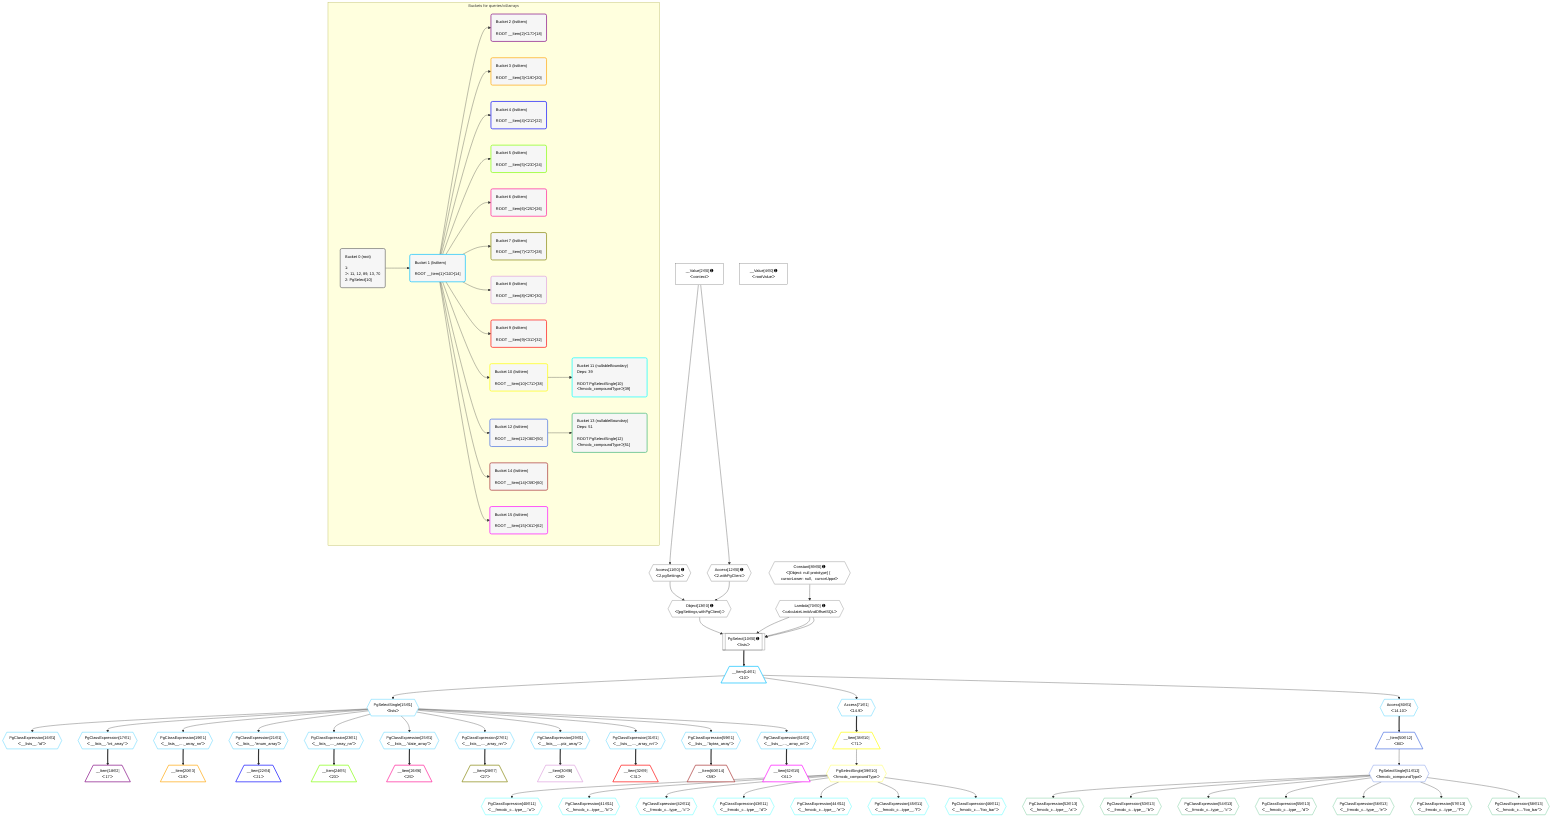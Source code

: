 %%{init: {'themeVariables': { 'fontSize': '12px'}}}%%
graph TD
    classDef path fill:#eee,stroke:#000,color:#000
    classDef plan fill:#fff,stroke-width:1px,color:#000
    classDef itemplan fill:#fff,stroke-width:2px,color:#000
    classDef unbatchedplan fill:#dff,stroke-width:1px,color:#000
    classDef sideeffectplan fill:#fcc,stroke-width:2px,color:#000
    classDef bucket fill:#f6f6f6,color:#000,stroke-width:2px,text-align:left


    %% plan dependencies
    PgSelect10[["PgSelect[10∈0] ➊<br />ᐸlistsᐳ"]]:::plan
    Object13{{"Object[13∈0] ➊<br />ᐸ{pgSettings,withPgClient}ᐳ"}}:::plan
    Lambda70{{"Lambda[70∈0] ➊<br />ᐸcalculateLimitAndOffsetSQLᐳ"}}:::plan
    Object13 & Lambda70 & Lambda70 & Lambda70 --> PgSelect10
    Access11{{"Access[11∈0] ➊<br />ᐸ2.pgSettingsᐳ"}}:::plan
    Access12{{"Access[12∈0] ➊<br />ᐸ2.withPgClientᐳ"}}:::plan
    Access11 & Access12 --> Object13
    __Value2["__Value[2∈0] ➊<br />ᐸcontextᐳ"]:::plan
    __Value2 --> Access11
    __Value2 --> Access12
    Constant89{{"Constant[89∈0] ➊<br />ᐸ[Object: null prototype] {   cursorLower: null,   cursorUppeᐳ"}}:::plan
    Constant89 --> Lambda70
    __Value4["__Value[4∈0] ➊<br />ᐸrootValueᐳ"]:::plan
    __Item14[/"__Item[14∈1]<br />ᐸ10ᐳ"\]:::itemplan
    PgSelect10 ==> __Item14
    PgSelectSingle15{{"PgSelectSingle[15∈1]<br />ᐸlistsᐳ"}}:::plan
    __Item14 --> PgSelectSingle15
    PgClassExpression16{{"PgClassExpression[16∈1]<br />ᐸ__lists__.”id”ᐳ"}}:::plan
    PgSelectSingle15 --> PgClassExpression16
    PgClassExpression17{{"PgClassExpression[17∈1]<br />ᐸ__lists__.”int_array”ᐳ"}}:::plan
    PgSelectSingle15 --> PgClassExpression17
    PgClassExpression19{{"PgClassExpression[19∈1]<br />ᐸ__lists__...._array_nn”ᐳ"}}:::plan
    PgSelectSingle15 --> PgClassExpression19
    PgClassExpression21{{"PgClassExpression[21∈1]<br />ᐸ__lists__.”enum_array”ᐳ"}}:::plan
    PgSelectSingle15 --> PgClassExpression21
    PgClassExpression23{{"PgClassExpression[23∈1]<br />ᐸ__lists__...._array_nn”ᐳ"}}:::plan
    PgSelectSingle15 --> PgClassExpression23
    PgClassExpression25{{"PgClassExpression[25∈1]<br />ᐸ__lists__.”date_array”ᐳ"}}:::plan
    PgSelectSingle15 --> PgClassExpression25
    PgClassExpression27{{"PgClassExpression[27∈1]<br />ᐸ__lists__...._array_nn”ᐳ"}}:::plan
    PgSelectSingle15 --> PgClassExpression27
    PgClassExpression29{{"PgClassExpression[29∈1]<br />ᐸ__lists__....ptz_array”ᐳ"}}:::plan
    PgSelectSingle15 --> PgClassExpression29
    PgClassExpression31{{"PgClassExpression[31∈1]<br />ᐸ__lists__...._array_nn”ᐳ"}}:::plan
    PgSelectSingle15 --> PgClassExpression31
    PgClassExpression59{{"PgClassExpression[59∈1]<br />ᐸ__lists__.”bytea_array”ᐳ"}}:::plan
    PgSelectSingle15 --> PgClassExpression59
    PgClassExpression61{{"PgClassExpression[61∈1]<br />ᐸ__lists__...._array_nn”ᐳ"}}:::plan
    PgSelectSingle15 --> PgClassExpression61
    Access71{{"Access[71∈1]<br />ᐸ14.9ᐳ"}}:::plan
    __Item14 --> Access71
    Access80{{"Access[80∈1]<br />ᐸ14.10ᐳ"}}:::plan
    __Item14 --> Access80
    __Item18[/"__Item[18∈2]<br />ᐸ17ᐳ"\]:::itemplan
    PgClassExpression17 ==> __Item18
    __Item20[/"__Item[20∈3]<br />ᐸ19ᐳ"\]:::itemplan
    PgClassExpression19 ==> __Item20
    __Item22[/"__Item[22∈4]<br />ᐸ21ᐳ"\]:::itemplan
    PgClassExpression21 ==> __Item22
    __Item24[/"__Item[24∈5]<br />ᐸ23ᐳ"\]:::itemplan
    PgClassExpression23 ==> __Item24
    __Item26[/"__Item[26∈6]<br />ᐸ25ᐳ"\]:::itemplan
    PgClassExpression25 ==> __Item26
    __Item28[/"__Item[28∈7]<br />ᐸ27ᐳ"\]:::itemplan
    PgClassExpression27 ==> __Item28
    __Item30[/"__Item[30∈8]<br />ᐸ29ᐳ"\]:::itemplan
    PgClassExpression29 ==> __Item30
    __Item32[/"__Item[32∈9]<br />ᐸ31ᐳ"\]:::itemplan
    PgClassExpression31 ==> __Item32
    __Item38[/"__Item[38∈10]<br />ᐸ71ᐳ"\]:::itemplan
    Access71 ==> __Item38
    PgSelectSingle39{{"PgSelectSingle[39∈10]<br />ᐸfrmcdc_compoundTypeᐳ"}}:::plan
    __Item38 --> PgSelectSingle39
    PgClassExpression40{{"PgClassExpression[40∈11]<br />ᐸ__frmcdc_c...type__.”a”ᐳ"}}:::plan
    PgSelectSingle39 --> PgClassExpression40
    PgClassExpression41{{"PgClassExpression[41∈11]<br />ᐸ__frmcdc_c...type__.”b”ᐳ"}}:::plan
    PgSelectSingle39 --> PgClassExpression41
    PgClassExpression42{{"PgClassExpression[42∈11]<br />ᐸ__frmcdc_c...type__.”c”ᐳ"}}:::plan
    PgSelectSingle39 --> PgClassExpression42
    PgClassExpression43{{"PgClassExpression[43∈11]<br />ᐸ__frmcdc_c...type__.”d”ᐳ"}}:::plan
    PgSelectSingle39 --> PgClassExpression43
    PgClassExpression44{{"PgClassExpression[44∈11]<br />ᐸ__frmcdc_c...type__.”e”ᐳ"}}:::plan
    PgSelectSingle39 --> PgClassExpression44
    PgClassExpression45{{"PgClassExpression[45∈11]<br />ᐸ__frmcdc_c...type__.”f”ᐳ"}}:::plan
    PgSelectSingle39 --> PgClassExpression45
    PgClassExpression46{{"PgClassExpression[46∈11]<br />ᐸ__frmcdc_c....”foo_bar”ᐳ"}}:::plan
    PgSelectSingle39 --> PgClassExpression46
    __Item50[/"__Item[50∈12]<br />ᐸ80ᐳ"\]:::itemplan
    Access80 ==> __Item50
    PgSelectSingle51{{"PgSelectSingle[51∈12]<br />ᐸfrmcdc_compoundTypeᐳ"}}:::plan
    __Item50 --> PgSelectSingle51
    PgClassExpression52{{"PgClassExpression[52∈13]<br />ᐸ__frmcdc_c...type__.”a”ᐳ"}}:::plan
    PgSelectSingle51 --> PgClassExpression52
    PgClassExpression53{{"PgClassExpression[53∈13]<br />ᐸ__frmcdc_c...type__.”b”ᐳ"}}:::plan
    PgSelectSingle51 --> PgClassExpression53
    PgClassExpression54{{"PgClassExpression[54∈13]<br />ᐸ__frmcdc_c...type__.”c”ᐳ"}}:::plan
    PgSelectSingle51 --> PgClassExpression54
    PgClassExpression55{{"PgClassExpression[55∈13]<br />ᐸ__frmcdc_c...type__.”d”ᐳ"}}:::plan
    PgSelectSingle51 --> PgClassExpression55
    PgClassExpression56{{"PgClassExpression[56∈13]<br />ᐸ__frmcdc_c...type__.”e”ᐳ"}}:::plan
    PgSelectSingle51 --> PgClassExpression56
    PgClassExpression57{{"PgClassExpression[57∈13]<br />ᐸ__frmcdc_c...type__.”f”ᐳ"}}:::plan
    PgSelectSingle51 --> PgClassExpression57
    PgClassExpression58{{"PgClassExpression[58∈13]<br />ᐸ__frmcdc_c....”foo_bar”ᐳ"}}:::plan
    PgSelectSingle51 --> PgClassExpression58
    __Item60[/"__Item[60∈14]<br />ᐸ59ᐳ"\]:::itemplan
    PgClassExpression59 ==> __Item60
    __Item62[/"__Item[62∈15]<br />ᐸ61ᐳ"\]:::itemplan
    PgClassExpression61 ==> __Item62

    %% define steps

    subgraph "Buckets for queries/v4/arrays"
    Bucket0("Bucket 0 (root)<br /><br />1: <br />ᐳ: 11, 12, 89, 13, 70<br />2: PgSelect[10]"):::bucket
    classDef bucket0 stroke:#696969
    class Bucket0,__Value2,__Value4,PgSelect10,Access11,Access12,Object13,Lambda70,Constant89 bucket0
    Bucket1("Bucket 1 (listItem)<br /><br />ROOT __Item{1}ᐸ10ᐳ[14]"):::bucket
    classDef bucket1 stroke:#00bfff
    class Bucket1,__Item14,PgSelectSingle15,PgClassExpression16,PgClassExpression17,PgClassExpression19,PgClassExpression21,PgClassExpression23,PgClassExpression25,PgClassExpression27,PgClassExpression29,PgClassExpression31,PgClassExpression59,PgClassExpression61,Access71,Access80 bucket1
    Bucket2("Bucket 2 (listItem)<br /><br />ROOT __Item{2}ᐸ17ᐳ[18]"):::bucket
    classDef bucket2 stroke:#7f007f
    class Bucket2,__Item18 bucket2
    Bucket3("Bucket 3 (listItem)<br /><br />ROOT __Item{3}ᐸ19ᐳ[20]"):::bucket
    classDef bucket3 stroke:#ffa500
    class Bucket3,__Item20 bucket3
    Bucket4("Bucket 4 (listItem)<br /><br />ROOT __Item{4}ᐸ21ᐳ[22]"):::bucket
    classDef bucket4 stroke:#0000ff
    class Bucket4,__Item22 bucket4
    Bucket5("Bucket 5 (listItem)<br /><br />ROOT __Item{5}ᐸ23ᐳ[24]"):::bucket
    classDef bucket5 stroke:#7fff00
    class Bucket5,__Item24 bucket5
    Bucket6("Bucket 6 (listItem)<br /><br />ROOT __Item{6}ᐸ25ᐳ[26]"):::bucket
    classDef bucket6 stroke:#ff1493
    class Bucket6,__Item26 bucket6
    Bucket7("Bucket 7 (listItem)<br /><br />ROOT __Item{7}ᐸ27ᐳ[28]"):::bucket
    classDef bucket7 stroke:#808000
    class Bucket7,__Item28 bucket7
    Bucket8("Bucket 8 (listItem)<br /><br />ROOT __Item{8}ᐸ29ᐳ[30]"):::bucket
    classDef bucket8 stroke:#dda0dd
    class Bucket8,__Item30 bucket8
    Bucket9("Bucket 9 (listItem)<br /><br />ROOT __Item{9}ᐸ31ᐳ[32]"):::bucket
    classDef bucket9 stroke:#ff0000
    class Bucket9,__Item32 bucket9
    Bucket10("Bucket 10 (listItem)<br /><br />ROOT __Item{10}ᐸ71ᐳ[38]"):::bucket
    classDef bucket10 stroke:#ffff00
    class Bucket10,__Item38,PgSelectSingle39 bucket10
    Bucket11("Bucket 11 (nullableBoundary)<br />Deps: 39<br /><br />ROOT PgSelectSingle{10}ᐸfrmcdc_compoundTypeᐳ[39]"):::bucket
    classDef bucket11 stroke:#00ffff
    class Bucket11,PgClassExpression40,PgClassExpression41,PgClassExpression42,PgClassExpression43,PgClassExpression44,PgClassExpression45,PgClassExpression46 bucket11
    Bucket12("Bucket 12 (listItem)<br /><br />ROOT __Item{12}ᐸ80ᐳ[50]"):::bucket
    classDef bucket12 stroke:#4169e1
    class Bucket12,__Item50,PgSelectSingle51 bucket12
    Bucket13("Bucket 13 (nullableBoundary)<br />Deps: 51<br /><br />ROOT PgSelectSingle{12}ᐸfrmcdc_compoundTypeᐳ[51]"):::bucket
    classDef bucket13 stroke:#3cb371
    class Bucket13,PgClassExpression52,PgClassExpression53,PgClassExpression54,PgClassExpression55,PgClassExpression56,PgClassExpression57,PgClassExpression58 bucket13
    Bucket14("Bucket 14 (listItem)<br /><br />ROOT __Item{14}ᐸ59ᐳ[60]"):::bucket
    classDef bucket14 stroke:#a52a2a
    class Bucket14,__Item60 bucket14
    Bucket15("Bucket 15 (listItem)<br /><br />ROOT __Item{15}ᐸ61ᐳ[62]"):::bucket
    classDef bucket15 stroke:#ff00ff
    class Bucket15,__Item62 bucket15
    Bucket0 --> Bucket1
    Bucket1 --> Bucket2 & Bucket3 & Bucket4 & Bucket5 & Bucket6 & Bucket7 & Bucket8 & Bucket9 & Bucket10 & Bucket12 & Bucket14 & Bucket15
    Bucket10 --> Bucket11
    Bucket12 --> Bucket13
    end